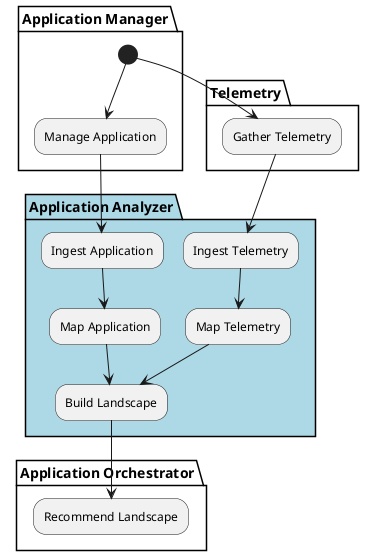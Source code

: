 @startuml

partition "Application Manager" {
  (*) --> "Manage Application"
}

partition "Telemetry" {
  (*) --> "Gather Telemetry"
}
partition "Application Analyzer"  #lightblue {
  "Manage Application" --> "Ingest Application"
  "Gather Telemetry" --> "Ingest Telemetry"
  "Ingest Telemetry" --> "Map Telemetry"
  "Ingest Application" --> "Map Application"
  "Map Telemetry" --> "Build Landscape"
  "Map Application" --> "Build Landscape"
}

partition "Application Orchestrator" {
  "Build Landscape" --> "Recommend Landscape"
}

@enduml
